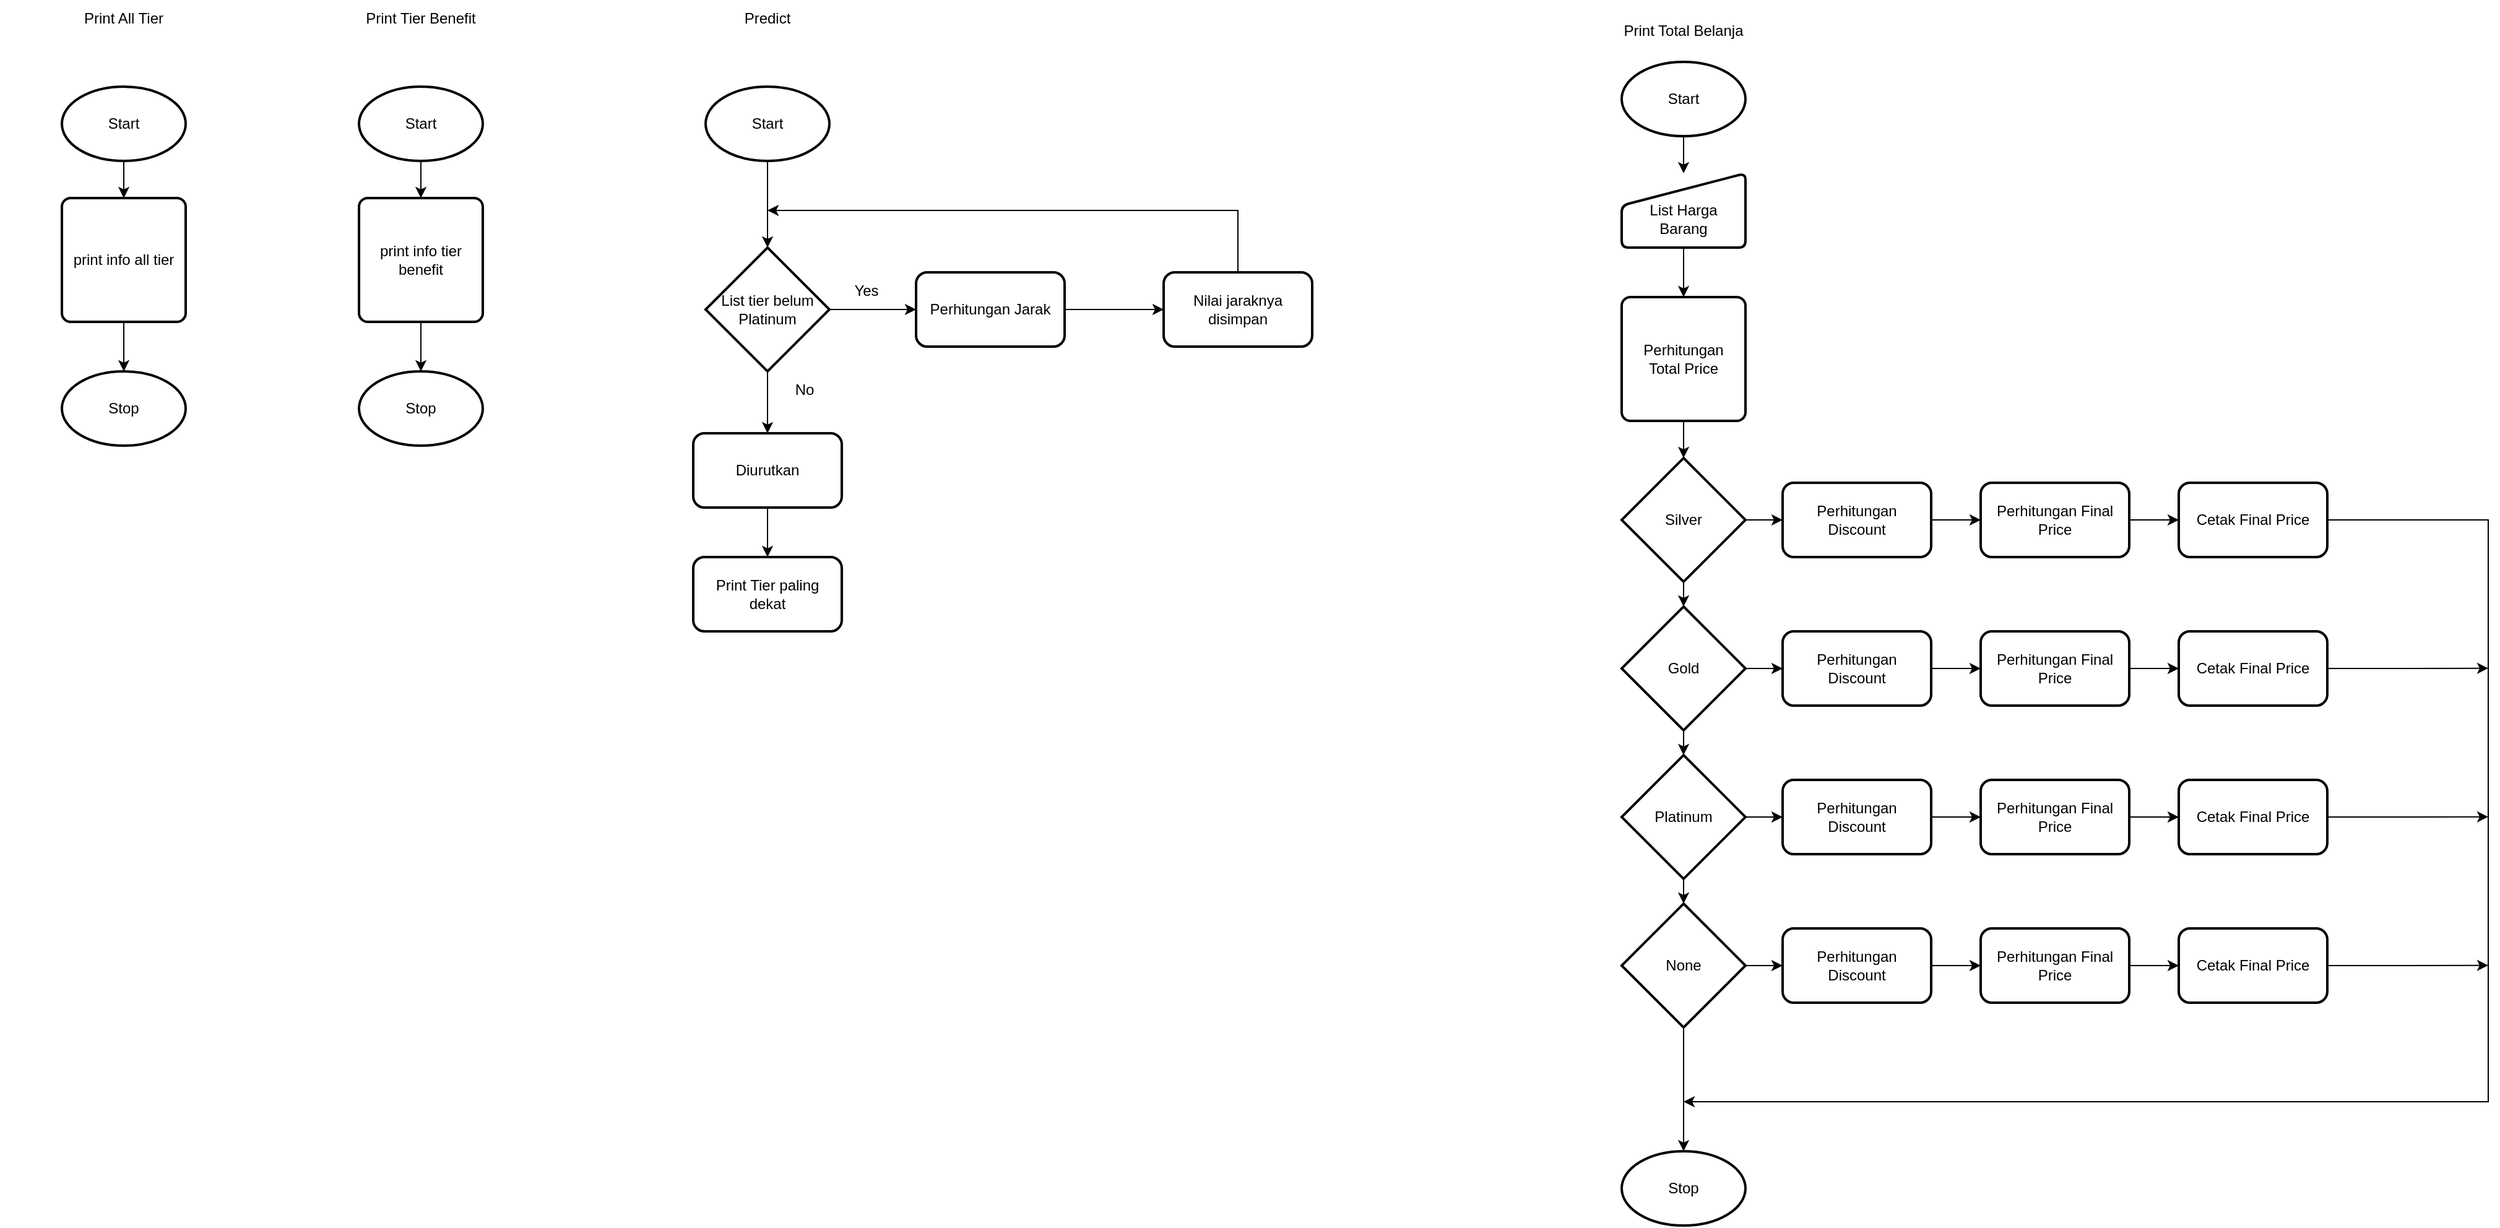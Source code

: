 <mxfile version="23.1.2" type="device">
  <diagram name="Page-1" id="f1m1R5kQ8RCUvz3bjzbn">
    <mxGraphModel dx="1425" dy="795" grid="1" gridSize="10" guides="1" tooltips="1" connect="1" arrows="1" fold="1" page="1" pageScale="1" pageWidth="827" pageHeight="1169" math="0" shadow="0">
      <root>
        <mxCell id="0" />
        <mxCell id="1" parent="0" />
        <mxCell id="NCAZwiIMH78sjrAuGcfg-7" value="" style="edgeStyle=orthogonalEdgeStyle;rounded=0;orthogonalLoop=1;jettySize=auto;html=1;" edge="1" parent="1" source="NCAZwiIMH78sjrAuGcfg-1" target="NCAZwiIMH78sjrAuGcfg-2">
          <mxGeometry relative="1" as="geometry" />
        </mxCell>
        <mxCell id="NCAZwiIMH78sjrAuGcfg-1" value="Start" style="strokeWidth=2;html=1;shape=mxgraph.flowchart.start_1;whiteSpace=wrap;" vertex="1" parent="1">
          <mxGeometry x="170" y="160" width="100" height="60" as="geometry" />
        </mxCell>
        <mxCell id="NCAZwiIMH78sjrAuGcfg-9" value="" style="edgeStyle=orthogonalEdgeStyle;rounded=0;orthogonalLoop=1;jettySize=auto;html=1;" edge="1" parent="1" source="NCAZwiIMH78sjrAuGcfg-2" target="NCAZwiIMH78sjrAuGcfg-8">
          <mxGeometry relative="1" as="geometry" />
        </mxCell>
        <mxCell id="NCAZwiIMH78sjrAuGcfg-2" value="print info all tier" style="rounded=1;whiteSpace=wrap;html=1;absoluteArcSize=1;arcSize=14;strokeWidth=2;" vertex="1" parent="1">
          <mxGeometry x="170" y="250" width="100" height="100" as="geometry" />
        </mxCell>
        <mxCell id="NCAZwiIMH78sjrAuGcfg-3" value="Print All Tier" style="text;html=1;strokeColor=none;fillColor=none;align=center;verticalAlign=middle;whiteSpace=wrap;rounded=0;" vertex="1" parent="1">
          <mxGeometry x="120" y="90" width="200" height="30" as="geometry" />
        </mxCell>
        <mxCell id="NCAZwiIMH78sjrAuGcfg-4" value="Print Tier Benefit" style="text;html=1;strokeColor=none;fillColor=none;align=center;verticalAlign=middle;whiteSpace=wrap;rounded=0;" vertex="1" parent="1">
          <mxGeometry x="360" y="90" width="200" height="30" as="geometry" />
        </mxCell>
        <mxCell id="NCAZwiIMH78sjrAuGcfg-5" value="Predict" style="text;html=1;strokeColor=none;fillColor=none;align=center;verticalAlign=middle;whiteSpace=wrap;rounded=0;" vertex="1" parent="1">
          <mxGeometry x="640" y="90" width="200" height="30" as="geometry" />
        </mxCell>
        <mxCell id="NCAZwiIMH78sjrAuGcfg-6" value="Print Total Belanja" style="text;html=1;strokeColor=none;fillColor=none;align=center;verticalAlign=middle;whiteSpace=wrap;rounded=0;" vertex="1" parent="1">
          <mxGeometry x="1380" y="100" width="200" height="30" as="geometry" />
        </mxCell>
        <mxCell id="NCAZwiIMH78sjrAuGcfg-8" value="Stop" style="strokeWidth=2;html=1;shape=mxgraph.flowchart.start_1;whiteSpace=wrap;" vertex="1" parent="1">
          <mxGeometry x="170" y="390" width="100" height="60" as="geometry" />
        </mxCell>
        <mxCell id="NCAZwiIMH78sjrAuGcfg-10" value="" style="edgeStyle=orthogonalEdgeStyle;rounded=0;orthogonalLoop=1;jettySize=auto;html=1;" edge="1" parent="1" source="NCAZwiIMH78sjrAuGcfg-11" target="NCAZwiIMH78sjrAuGcfg-13">
          <mxGeometry relative="1" as="geometry" />
        </mxCell>
        <mxCell id="NCAZwiIMH78sjrAuGcfg-11" value="Start" style="strokeWidth=2;html=1;shape=mxgraph.flowchart.start_1;whiteSpace=wrap;" vertex="1" parent="1">
          <mxGeometry x="410" y="160" width="100" height="60" as="geometry" />
        </mxCell>
        <mxCell id="NCAZwiIMH78sjrAuGcfg-12" value="" style="edgeStyle=orthogonalEdgeStyle;rounded=0;orthogonalLoop=1;jettySize=auto;html=1;" edge="1" parent="1" source="NCAZwiIMH78sjrAuGcfg-13">
          <mxGeometry relative="1" as="geometry">
            <mxPoint x="460" y="390" as="targetPoint" />
          </mxGeometry>
        </mxCell>
        <mxCell id="NCAZwiIMH78sjrAuGcfg-13" value="print info tier benefit" style="rounded=1;whiteSpace=wrap;html=1;absoluteArcSize=1;arcSize=14;strokeWidth=2;" vertex="1" parent="1">
          <mxGeometry x="410" y="250" width="100" height="100" as="geometry" />
        </mxCell>
        <mxCell id="NCAZwiIMH78sjrAuGcfg-14" value="Stop" style="strokeWidth=2;html=1;shape=mxgraph.flowchart.start_1;whiteSpace=wrap;" vertex="1" parent="1">
          <mxGeometry x="410" y="390" width="100" height="60" as="geometry" />
        </mxCell>
        <mxCell id="NCAZwiIMH78sjrAuGcfg-17" value="" style="edgeStyle=orthogonalEdgeStyle;rounded=0;orthogonalLoop=1;jettySize=auto;html=1;entryX=0.5;entryY=0;entryDx=0;entryDy=0;entryPerimeter=0;" edge="1" parent="1" source="NCAZwiIMH78sjrAuGcfg-15" target="NCAZwiIMH78sjrAuGcfg-18">
          <mxGeometry relative="1" as="geometry">
            <mxPoint x="740" y="250" as="targetPoint" />
          </mxGeometry>
        </mxCell>
        <mxCell id="NCAZwiIMH78sjrAuGcfg-15" value="Start" style="strokeWidth=2;html=1;shape=mxgraph.flowchart.start_1;whiteSpace=wrap;" vertex="1" parent="1">
          <mxGeometry x="690" y="160" width="100" height="60" as="geometry" />
        </mxCell>
        <mxCell id="NCAZwiIMH78sjrAuGcfg-20" value="" style="edgeStyle=orthogonalEdgeStyle;rounded=0;orthogonalLoop=1;jettySize=auto;html=1;" edge="1" parent="1" source="NCAZwiIMH78sjrAuGcfg-18" target="NCAZwiIMH78sjrAuGcfg-19">
          <mxGeometry relative="1" as="geometry" />
        </mxCell>
        <mxCell id="NCAZwiIMH78sjrAuGcfg-26" value="" style="edgeStyle=orthogonalEdgeStyle;rounded=0;orthogonalLoop=1;jettySize=auto;html=1;" edge="1" parent="1" source="NCAZwiIMH78sjrAuGcfg-18" target="NCAZwiIMH78sjrAuGcfg-25">
          <mxGeometry relative="1" as="geometry" />
        </mxCell>
        <mxCell id="NCAZwiIMH78sjrAuGcfg-18" value="List tier belum&lt;br&gt;Platinum" style="strokeWidth=2;html=1;shape=mxgraph.flowchart.decision;whiteSpace=wrap;" vertex="1" parent="1">
          <mxGeometry x="690" y="290" width="100" height="100" as="geometry" />
        </mxCell>
        <mxCell id="NCAZwiIMH78sjrAuGcfg-22" value="" style="edgeStyle=orthogonalEdgeStyle;rounded=0;orthogonalLoop=1;jettySize=auto;html=1;" edge="1" parent="1" source="NCAZwiIMH78sjrAuGcfg-19" target="NCAZwiIMH78sjrAuGcfg-21">
          <mxGeometry relative="1" as="geometry" />
        </mxCell>
        <mxCell id="NCAZwiIMH78sjrAuGcfg-19" value="Perhitungan Jarak" style="rounded=1;whiteSpace=wrap;html=1;strokeWidth=2;" vertex="1" parent="1">
          <mxGeometry x="860" y="310" width="120" height="60" as="geometry" />
        </mxCell>
        <mxCell id="NCAZwiIMH78sjrAuGcfg-21" value="Nilai jaraknya disimpan" style="rounded=1;whiteSpace=wrap;html=1;strokeWidth=2;" vertex="1" parent="1">
          <mxGeometry x="1060" y="310" width="120" height="60" as="geometry" />
        </mxCell>
        <mxCell id="NCAZwiIMH78sjrAuGcfg-23" style="edgeStyle=orthogonalEdgeStyle;rounded=0;orthogonalLoop=1;jettySize=auto;html=1;exitX=0.5;exitY=0;exitDx=0;exitDy=0;" edge="1" parent="1" source="NCAZwiIMH78sjrAuGcfg-21">
          <mxGeometry relative="1" as="geometry">
            <mxPoint x="740" y="260" as="targetPoint" />
            <Array as="points">
              <mxPoint x="1120" y="260" />
              <mxPoint x="740" y="260" />
            </Array>
          </mxGeometry>
        </mxCell>
        <mxCell id="NCAZwiIMH78sjrAuGcfg-24" value="Yes" style="text;html=1;strokeColor=none;fillColor=none;align=center;verticalAlign=middle;whiteSpace=wrap;rounded=0;" vertex="1" parent="1">
          <mxGeometry x="790" y="310" width="60" height="30" as="geometry" />
        </mxCell>
        <mxCell id="NCAZwiIMH78sjrAuGcfg-29" value="" style="edgeStyle=orthogonalEdgeStyle;rounded=0;orthogonalLoop=1;jettySize=auto;html=1;" edge="1" parent="1" source="NCAZwiIMH78sjrAuGcfg-25" target="NCAZwiIMH78sjrAuGcfg-28">
          <mxGeometry relative="1" as="geometry" />
        </mxCell>
        <mxCell id="NCAZwiIMH78sjrAuGcfg-25" value="Diurutkan" style="rounded=1;whiteSpace=wrap;html=1;strokeWidth=2;" vertex="1" parent="1">
          <mxGeometry x="680" y="440" width="120" height="60" as="geometry" />
        </mxCell>
        <mxCell id="NCAZwiIMH78sjrAuGcfg-27" value="No" style="text;html=1;strokeColor=none;fillColor=none;align=center;verticalAlign=middle;whiteSpace=wrap;rounded=0;" vertex="1" parent="1">
          <mxGeometry x="740" y="390" width="60" height="30" as="geometry" />
        </mxCell>
        <mxCell id="NCAZwiIMH78sjrAuGcfg-28" value="Print Tier paling&lt;br&gt;dekat" style="rounded=1;whiteSpace=wrap;html=1;strokeWidth=2;" vertex="1" parent="1">
          <mxGeometry x="680" y="540" width="120" height="60" as="geometry" />
        </mxCell>
        <mxCell id="NCAZwiIMH78sjrAuGcfg-32" value="" style="edgeStyle=orthogonalEdgeStyle;rounded=0;orthogonalLoop=1;jettySize=auto;html=1;" edge="1" parent="1" source="NCAZwiIMH78sjrAuGcfg-30" target="NCAZwiIMH78sjrAuGcfg-31">
          <mxGeometry relative="1" as="geometry" />
        </mxCell>
        <mxCell id="NCAZwiIMH78sjrAuGcfg-30" value="Start" style="strokeWidth=2;html=1;shape=mxgraph.flowchart.start_1;whiteSpace=wrap;" vertex="1" parent="1">
          <mxGeometry x="1430" y="140" width="100" height="60" as="geometry" />
        </mxCell>
        <mxCell id="NCAZwiIMH78sjrAuGcfg-43" value="" style="edgeStyle=orthogonalEdgeStyle;rounded=0;orthogonalLoop=1;jettySize=auto;html=1;" edge="1" parent="1" source="NCAZwiIMH78sjrAuGcfg-31" target="NCAZwiIMH78sjrAuGcfg-42">
          <mxGeometry relative="1" as="geometry" />
        </mxCell>
        <mxCell id="NCAZwiIMH78sjrAuGcfg-31" value="&lt;br&gt;List Harga&lt;br&gt;Barang" style="html=1;strokeWidth=2;shape=manualInput;whiteSpace=wrap;rounded=1;size=26;arcSize=11;" vertex="1" parent="1">
          <mxGeometry x="1430" y="230" width="100" height="60" as="geometry" />
        </mxCell>
        <mxCell id="NCAZwiIMH78sjrAuGcfg-36" value="" style="edgeStyle=orthogonalEdgeStyle;rounded=0;orthogonalLoop=1;jettySize=auto;html=1;" edge="1" parent="1" source="NCAZwiIMH78sjrAuGcfg-33" target="NCAZwiIMH78sjrAuGcfg-35">
          <mxGeometry relative="1" as="geometry" />
        </mxCell>
        <mxCell id="NCAZwiIMH78sjrAuGcfg-46" value="" style="edgeStyle=orthogonalEdgeStyle;rounded=0;orthogonalLoop=1;jettySize=auto;html=1;" edge="1" parent="1" source="NCAZwiIMH78sjrAuGcfg-33" target="NCAZwiIMH78sjrAuGcfg-45">
          <mxGeometry relative="1" as="geometry" />
        </mxCell>
        <mxCell id="NCAZwiIMH78sjrAuGcfg-33" value="Silver" style="strokeWidth=2;html=1;shape=mxgraph.flowchart.decision;whiteSpace=wrap;" vertex="1" parent="1">
          <mxGeometry x="1430" y="460" width="100" height="100" as="geometry" />
        </mxCell>
        <mxCell id="NCAZwiIMH78sjrAuGcfg-38" value="" style="edgeStyle=orthogonalEdgeStyle;rounded=0;orthogonalLoop=1;jettySize=auto;html=1;" edge="1" parent="1" source="NCAZwiIMH78sjrAuGcfg-35" target="NCAZwiIMH78sjrAuGcfg-37">
          <mxGeometry relative="1" as="geometry" />
        </mxCell>
        <mxCell id="NCAZwiIMH78sjrAuGcfg-66" value="" style="edgeStyle=orthogonalEdgeStyle;rounded=0;orthogonalLoop=1;jettySize=auto;html=1;" edge="1" parent="1" source="NCAZwiIMH78sjrAuGcfg-35" target="NCAZwiIMH78sjrAuGcfg-52">
          <mxGeometry relative="1" as="geometry" />
        </mxCell>
        <mxCell id="NCAZwiIMH78sjrAuGcfg-35" value="Gold" style="strokeWidth=2;html=1;shape=mxgraph.flowchart.decision;whiteSpace=wrap;" vertex="1" parent="1">
          <mxGeometry x="1430" y="580" width="100" height="100" as="geometry" />
        </mxCell>
        <mxCell id="NCAZwiIMH78sjrAuGcfg-40" value="" style="edgeStyle=orthogonalEdgeStyle;rounded=0;orthogonalLoop=1;jettySize=auto;html=1;" edge="1" parent="1" source="NCAZwiIMH78sjrAuGcfg-37" target="NCAZwiIMH78sjrAuGcfg-39">
          <mxGeometry relative="1" as="geometry" />
        </mxCell>
        <mxCell id="NCAZwiIMH78sjrAuGcfg-67" value="" style="edgeStyle=orthogonalEdgeStyle;rounded=0;orthogonalLoop=1;jettySize=auto;html=1;" edge="1" parent="1" source="NCAZwiIMH78sjrAuGcfg-37" target="NCAZwiIMH78sjrAuGcfg-57">
          <mxGeometry relative="1" as="geometry" />
        </mxCell>
        <mxCell id="NCAZwiIMH78sjrAuGcfg-37" value="Platinum" style="strokeWidth=2;html=1;shape=mxgraph.flowchart.decision;whiteSpace=wrap;" vertex="1" parent="1">
          <mxGeometry x="1430" y="700" width="100" height="100" as="geometry" />
        </mxCell>
        <mxCell id="NCAZwiIMH78sjrAuGcfg-68" value="" style="edgeStyle=orthogonalEdgeStyle;rounded=0;orthogonalLoop=1;jettySize=auto;html=1;" edge="1" parent="1" source="NCAZwiIMH78sjrAuGcfg-39" target="NCAZwiIMH78sjrAuGcfg-62">
          <mxGeometry relative="1" as="geometry" />
        </mxCell>
        <mxCell id="NCAZwiIMH78sjrAuGcfg-72" value="" style="edgeStyle=orthogonalEdgeStyle;rounded=0;orthogonalLoop=1;jettySize=auto;html=1;" edge="1" parent="1" source="NCAZwiIMH78sjrAuGcfg-39" target="NCAZwiIMH78sjrAuGcfg-69">
          <mxGeometry relative="1" as="geometry" />
        </mxCell>
        <mxCell id="NCAZwiIMH78sjrAuGcfg-39" value="None" style="strokeWidth=2;html=1;shape=mxgraph.flowchart.decision;whiteSpace=wrap;" vertex="1" parent="1">
          <mxGeometry x="1430" y="820" width="100" height="100" as="geometry" />
        </mxCell>
        <mxCell id="NCAZwiIMH78sjrAuGcfg-44" value="" style="edgeStyle=orthogonalEdgeStyle;rounded=0;orthogonalLoop=1;jettySize=auto;html=1;" edge="1" parent="1" source="NCAZwiIMH78sjrAuGcfg-42" target="NCAZwiIMH78sjrAuGcfg-33">
          <mxGeometry relative="1" as="geometry" />
        </mxCell>
        <mxCell id="NCAZwiIMH78sjrAuGcfg-42" value="Perhitungan&lt;br&gt;Total Price" style="rounded=1;whiteSpace=wrap;html=1;absoluteArcSize=1;arcSize=14;strokeWidth=2;" vertex="1" parent="1">
          <mxGeometry x="1430" y="330" width="100" height="100" as="geometry" />
        </mxCell>
        <mxCell id="NCAZwiIMH78sjrAuGcfg-48" value="" style="edgeStyle=orthogonalEdgeStyle;rounded=0;orthogonalLoop=1;jettySize=auto;html=1;" edge="1" parent="1" source="NCAZwiIMH78sjrAuGcfg-45" target="NCAZwiIMH78sjrAuGcfg-47">
          <mxGeometry relative="1" as="geometry" />
        </mxCell>
        <mxCell id="NCAZwiIMH78sjrAuGcfg-45" value="Perhitungan&lt;br&gt;Discount" style="rounded=1;whiteSpace=wrap;html=1;strokeWidth=2;" vertex="1" parent="1">
          <mxGeometry x="1560" y="480" width="120" height="60" as="geometry" />
        </mxCell>
        <mxCell id="NCAZwiIMH78sjrAuGcfg-50" value="" style="edgeStyle=orthogonalEdgeStyle;rounded=0;orthogonalLoop=1;jettySize=auto;html=1;" edge="1" parent="1" source="NCAZwiIMH78sjrAuGcfg-47" target="NCAZwiIMH78sjrAuGcfg-49">
          <mxGeometry relative="1" as="geometry" />
        </mxCell>
        <mxCell id="NCAZwiIMH78sjrAuGcfg-47" value="Perhitungan Final Price" style="rounded=1;whiteSpace=wrap;html=1;strokeWidth=2;" vertex="1" parent="1">
          <mxGeometry x="1720" y="480" width="120" height="60" as="geometry" />
        </mxCell>
        <mxCell id="NCAZwiIMH78sjrAuGcfg-49" value="Cetak Final Price" style="whiteSpace=wrap;html=1;rounded=1;strokeWidth=2;" vertex="1" parent="1">
          <mxGeometry x="1880" y="480" width="120" height="60" as="geometry" />
        </mxCell>
        <mxCell id="NCAZwiIMH78sjrAuGcfg-51" value="" style="edgeStyle=orthogonalEdgeStyle;rounded=0;orthogonalLoop=1;jettySize=auto;html=1;" edge="1" parent="1" source="NCAZwiIMH78sjrAuGcfg-52" target="NCAZwiIMH78sjrAuGcfg-54">
          <mxGeometry relative="1" as="geometry" />
        </mxCell>
        <mxCell id="NCAZwiIMH78sjrAuGcfg-52" value="Perhitungan&lt;br&gt;Discount" style="rounded=1;whiteSpace=wrap;html=1;strokeWidth=2;" vertex="1" parent="1">
          <mxGeometry x="1560" y="600" width="120" height="60" as="geometry" />
        </mxCell>
        <mxCell id="NCAZwiIMH78sjrAuGcfg-53" value="" style="edgeStyle=orthogonalEdgeStyle;rounded=0;orthogonalLoop=1;jettySize=auto;html=1;" edge="1" parent="1" source="NCAZwiIMH78sjrAuGcfg-54" target="NCAZwiIMH78sjrAuGcfg-55">
          <mxGeometry relative="1" as="geometry" />
        </mxCell>
        <mxCell id="NCAZwiIMH78sjrAuGcfg-54" value="Perhitungan Final Price" style="rounded=1;whiteSpace=wrap;html=1;strokeWidth=2;" vertex="1" parent="1">
          <mxGeometry x="1720" y="600" width="120" height="60" as="geometry" />
        </mxCell>
        <mxCell id="NCAZwiIMH78sjrAuGcfg-74" style="edgeStyle=orthogonalEdgeStyle;rounded=0;orthogonalLoop=1;jettySize=auto;html=1;exitX=1;exitY=0.5;exitDx=0;exitDy=0;" edge="1" parent="1" source="NCAZwiIMH78sjrAuGcfg-55">
          <mxGeometry relative="1" as="geometry">
            <mxPoint x="2130" y="629.828" as="targetPoint" />
          </mxGeometry>
        </mxCell>
        <mxCell id="NCAZwiIMH78sjrAuGcfg-55" value="Cetak Final Price" style="whiteSpace=wrap;html=1;rounded=1;strokeWidth=2;" vertex="1" parent="1">
          <mxGeometry x="1880" y="600" width="120" height="60" as="geometry" />
        </mxCell>
        <mxCell id="NCAZwiIMH78sjrAuGcfg-56" value="" style="edgeStyle=orthogonalEdgeStyle;rounded=0;orthogonalLoop=1;jettySize=auto;html=1;" edge="1" parent="1" source="NCAZwiIMH78sjrAuGcfg-57" target="NCAZwiIMH78sjrAuGcfg-59">
          <mxGeometry relative="1" as="geometry" />
        </mxCell>
        <mxCell id="NCAZwiIMH78sjrAuGcfg-57" value="Perhitungan&lt;br&gt;Discount" style="rounded=1;whiteSpace=wrap;html=1;strokeWidth=2;" vertex="1" parent="1">
          <mxGeometry x="1560" y="720" width="120" height="60" as="geometry" />
        </mxCell>
        <mxCell id="NCAZwiIMH78sjrAuGcfg-58" value="" style="edgeStyle=orthogonalEdgeStyle;rounded=0;orthogonalLoop=1;jettySize=auto;html=1;" edge="1" parent="1" source="NCAZwiIMH78sjrAuGcfg-59" target="NCAZwiIMH78sjrAuGcfg-60">
          <mxGeometry relative="1" as="geometry" />
        </mxCell>
        <mxCell id="NCAZwiIMH78sjrAuGcfg-59" value="Perhitungan Final Price" style="rounded=1;whiteSpace=wrap;html=1;strokeWidth=2;" vertex="1" parent="1">
          <mxGeometry x="1720" y="720" width="120" height="60" as="geometry" />
        </mxCell>
        <mxCell id="NCAZwiIMH78sjrAuGcfg-75" style="edgeStyle=orthogonalEdgeStyle;rounded=0;orthogonalLoop=1;jettySize=auto;html=1;exitX=1;exitY=0.5;exitDx=0;exitDy=0;" edge="1" parent="1" source="NCAZwiIMH78sjrAuGcfg-60">
          <mxGeometry relative="1" as="geometry">
            <mxPoint x="2130" y="749.828" as="targetPoint" />
          </mxGeometry>
        </mxCell>
        <mxCell id="NCAZwiIMH78sjrAuGcfg-60" value="Cetak Final Price" style="whiteSpace=wrap;html=1;rounded=1;strokeWidth=2;" vertex="1" parent="1">
          <mxGeometry x="1880" y="720" width="120" height="60" as="geometry" />
        </mxCell>
        <mxCell id="NCAZwiIMH78sjrAuGcfg-61" value="" style="edgeStyle=orthogonalEdgeStyle;rounded=0;orthogonalLoop=1;jettySize=auto;html=1;" edge="1" parent="1" source="NCAZwiIMH78sjrAuGcfg-62" target="NCAZwiIMH78sjrAuGcfg-64">
          <mxGeometry relative="1" as="geometry" />
        </mxCell>
        <mxCell id="NCAZwiIMH78sjrAuGcfg-62" value="Perhitungan&lt;br&gt;Discount" style="rounded=1;whiteSpace=wrap;html=1;strokeWidth=2;" vertex="1" parent="1">
          <mxGeometry x="1560" y="840" width="120" height="60" as="geometry" />
        </mxCell>
        <mxCell id="NCAZwiIMH78sjrAuGcfg-63" value="" style="edgeStyle=orthogonalEdgeStyle;rounded=0;orthogonalLoop=1;jettySize=auto;html=1;" edge="1" parent="1" source="NCAZwiIMH78sjrAuGcfg-64" target="NCAZwiIMH78sjrAuGcfg-65">
          <mxGeometry relative="1" as="geometry" />
        </mxCell>
        <mxCell id="NCAZwiIMH78sjrAuGcfg-64" value="Perhitungan Final Price" style="rounded=1;whiteSpace=wrap;html=1;strokeWidth=2;" vertex="1" parent="1">
          <mxGeometry x="1720" y="840" width="120" height="60" as="geometry" />
        </mxCell>
        <mxCell id="NCAZwiIMH78sjrAuGcfg-76" style="edgeStyle=orthogonalEdgeStyle;rounded=0;orthogonalLoop=1;jettySize=auto;html=1;exitX=1;exitY=0.5;exitDx=0;exitDy=0;" edge="1" parent="1" source="NCAZwiIMH78sjrAuGcfg-65">
          <mxGeometry relative="1" as="geometry">
            <mxPoint x="2130" y="869.828" as="targetPoint" />
          </mxGeometry>
        </mxCell>
        <mxCell id="NCAZwiIMH78sjrAuGcfg-65" value="Cetak Final Price" style="whiteSpace=wrap;html=1;rounded=1;strokeWidth=2;" vertex="1" parent="1">
          <mxGeometry x="1880" y="840" width="120" height="60" as="geometry" />
        </mxCell>
        <mxCell id="NCAZwiIMH78sjrAuGcfg-69" value="Stop" style="strokeWidth=2;html=1;shape=mxgraph.flowchart.start_1;whiteSpace=wrap;" vertex="1" parent="1">
          <mxGeometry x="1430" y="1020" width="100" height="60" as="geometry" />
        </mxCell>
        <mxCell id="NCAZwiIMH78sjrAuGcfg-73" style="edgeStyle=orthogonalEdgeStyle;rounded=0;orthogonalLoop=1;jettySize=auto;html=1;exitX=1;exitY=0.5;exitDx=0;exitDy=0;" edge="1" parent="1" source="NCAZwiIMH78sjrAuGcfg-49">
          <mxGeometry relative="1" as="geometry">
            <mxPoint x="1480" y="980" as="targetPoint" />
            <Array as="points">
              <mxPoint x="2130" y="510" />
              <mxPoint x="2130" y="980" />
            </Array>
          </mxGeometry>
        </mxCell>
      </root>
    </mxGraphModel>
  </diagram>
</mxfile>
